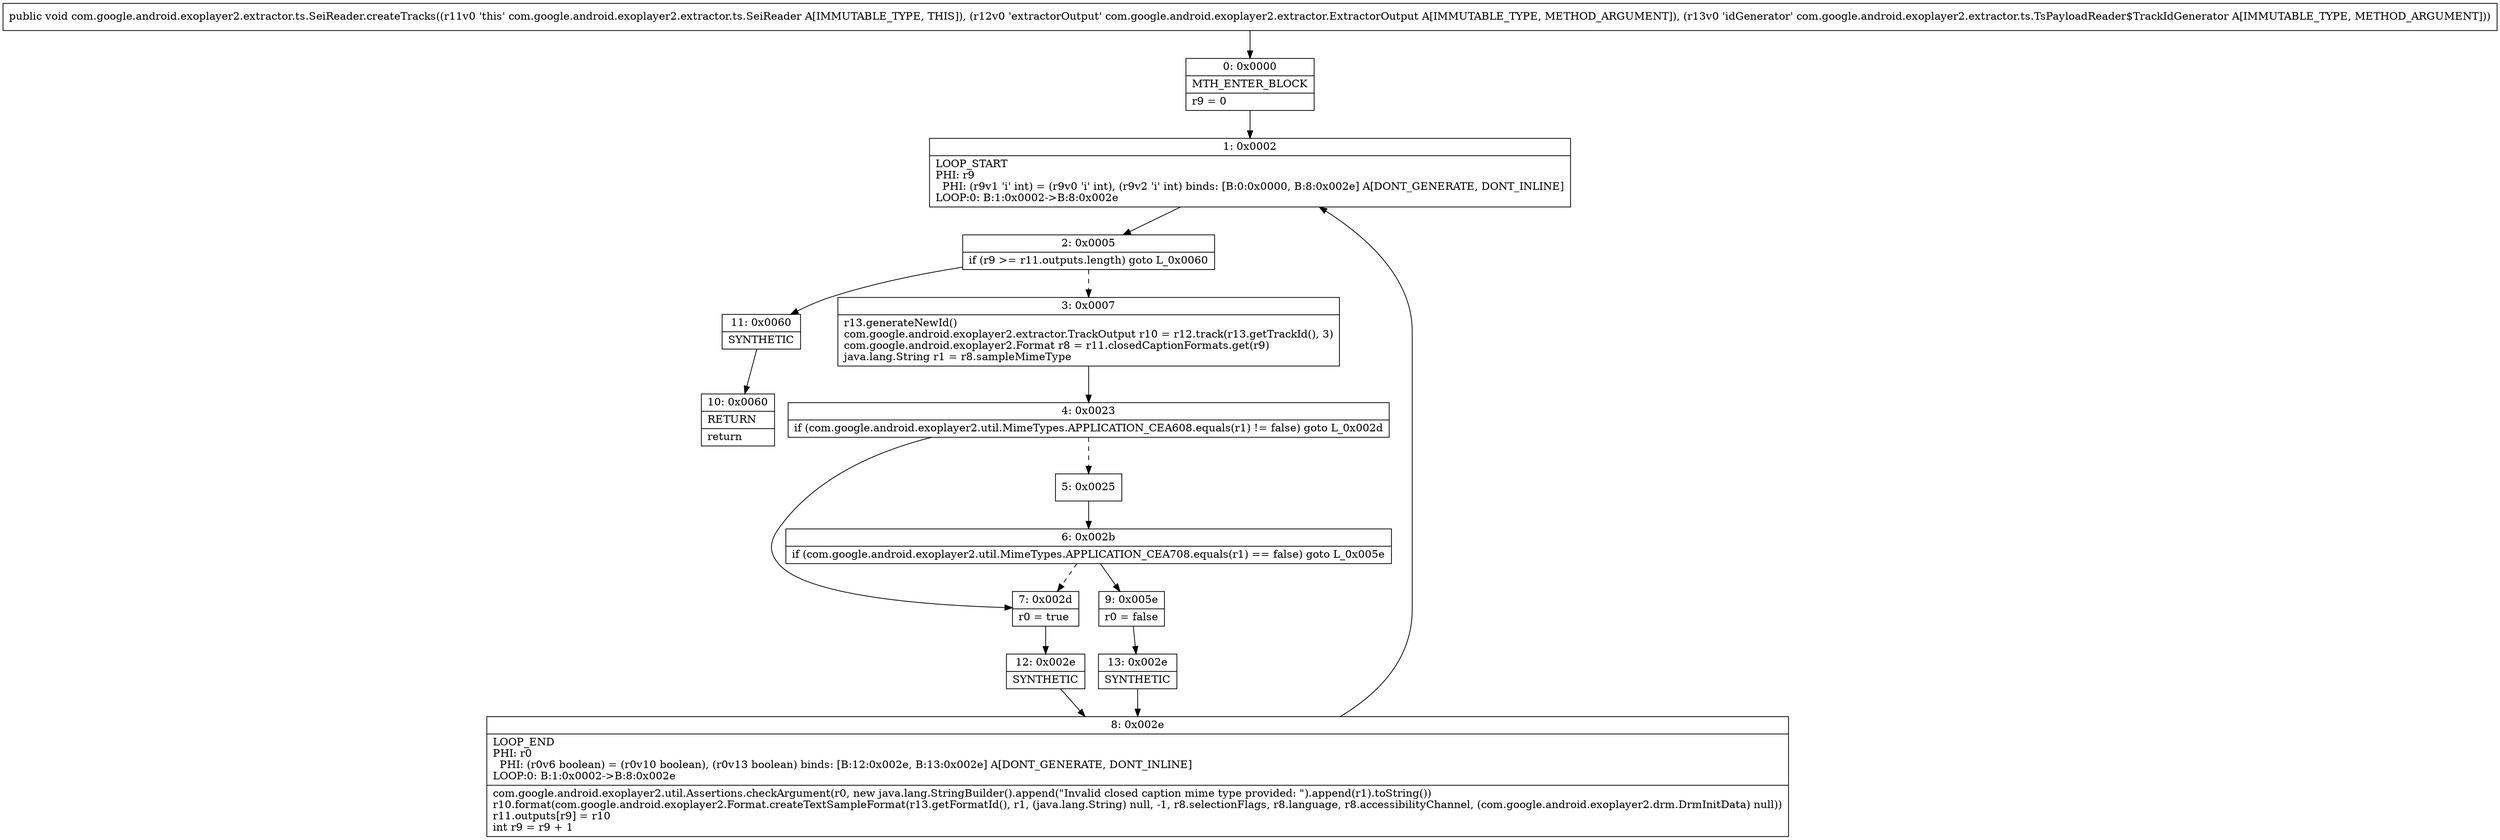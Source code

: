 digraph "CFG forcom.google.android.exoplayer2.extractor.ts.SeiReader.createTracks(Lcom\/google\/android\/exoplayer2\/extractor\/ExtractorOutput;Lcom\/google\/android\/exoplayer2\/extractor\/ts\/TsPayloadReader$TrackIdGenerator;)V" {
Node_0 [shape=record,label="{0\:\ 0x0000|MTH_ENTER_BLOCK\l|r9 = 0\l}"];
Node_1 [shape=record,label="{1\:\ 0x0002|LOOP_START\lPHI: r9 \l  PHI: (r9v1 'i' int) = (r9v0 'i' int), (r9v2 'i' int) binds: [B:0:0x0000, B:8:0x002e] A[DONT_GENERATE, DONT_INLINE]\lLOOP:0: B:1:0x0002\-\>B:8:0x002e\l}"];
Node_2 [shape=record,label="{2\:\ 0x0005|if (r9 \>= r11.outputs.length) goto L_0x0060\l}"];
Node_3 [shape=record,label="{3\:\ 0x0007|r13.generateNewId()\lcom.google.android.exoplayer2.extractor.TrackOutput r10 = r12.track(r13.getTrackId(), 3)\lcom.google.android.exoplayer2.Format r8 = r11.closedCaptionFormats.get(r9)\ljava.lang.String r1 = r8.sampleMimeType\l}"];
Node_4 [shape=record,label="{4\:\ 0x0023|if (com.google.android.exoplayer2.util.MimeTypes.APPLICATION_CEA608.equals(r1) != false) goto L_0x002d\l}"];
Node_5 [shape=record,label="{5\:\ 0x0025}"];
Node_6 [shape=record,label="{6\:\ 0x002b|if (com.google.android.exoplayer2.util.MimeTypes.APPLICATION_CEA708.equals(r1) == false) goto L_0x005e\l}"];
Node_7 [shape=record,label="{7\:\ 0x002d|r0 = true\l}"];
Node_8 [shape=record,label="{8\:\ 0x002e|LOOP_END\lPHI: r0 \l  PHI: (r0v6 boolean) = (r0v10 boolean), (r0v13 boolean) binds: [B:12:0x002e, B:13:0x002e] A[DONT_GENERATE, DONT_INLINE]\lLOOP:0: B:1:0x0002\-\>B:8:0x002e\l|com.google.android.exoplayer2.util.Assertions.checkArgument(r0, new java.lang.StringBuilder().append(\"Invalid closed caption mime type provided: \").append(r1).toString())\lr10.format(com.google.android.exoplayer2.Format.createTextSampleFormat(r13.getFormatId(), r1, (java.lang.String) null, \-1, r8.selectionFlags, r8.language, r8.accessibilityChannel, (com.google.android.exoplayer2.drm.DrmInitData) null))\lr11.outputs[r9] = r10\lint r9 = r9 + 1\l}"];
Node_9 [shape=record,label="{9\:\ 0x005e|r0 = false\l}"];
Node_10 [shape=record,label="{10\:\ 0x0060|RETURN\l|return\l}"];
Node_11 [shape=record,label="{11\:\ 0x0060|SYNTHETIC\l}"];
Node_12 [shape=record,label="{12\:\ 0x002e|SYNTHETIC\l}"];
Node_13 [shape=record,label="{13\:\ 0x002e|SYNTHETIC\l}"];
MethodNode[shape=record,label="{public void com.google.android.exoplayer2.extractor.ts.SeiReader.createTracks((r11v0 'this' com.google.android.exoplayer2.extractor.ts.SeiReader A[IMMUTABLE_TYPE, THIS]), (r12v0 'extractorOutput' com.google.android.exoplayer2.extractor.ExtractorOutput A[IMMUTABLE_TYPE, METHOD_ARGUMENT]), (r13v0 'idGenerator' com.google.android.exoplayer2.extractor.ts.TsPayloadReader$TrackIdGenerator A[IMMUTABLE_TYPE, METHOD_ARGUMENT])) }"];
MethodNode -> Node_0;
Node_0 -> Node_1;
Node_1 -> Node_2;
Node_2 -> Node_3[style=dashed];
Node_2 -> Node_11;
Node_3 -> Node_4;
Node_4 -> Node_5[style=dashed];
Node_4 -> Node_7;
Node_5 -> Node_6;
Node_6 -> Node_7[style=dashed];
Node_6 -> Node_9;
Node_7 -> Node_12;
Node_8 -> Node_1;
Node_9 -> Node_13;
Node_11 -> Node_10;
Node_12 -> Node_8;
Node_13 -> Node_8;
}

